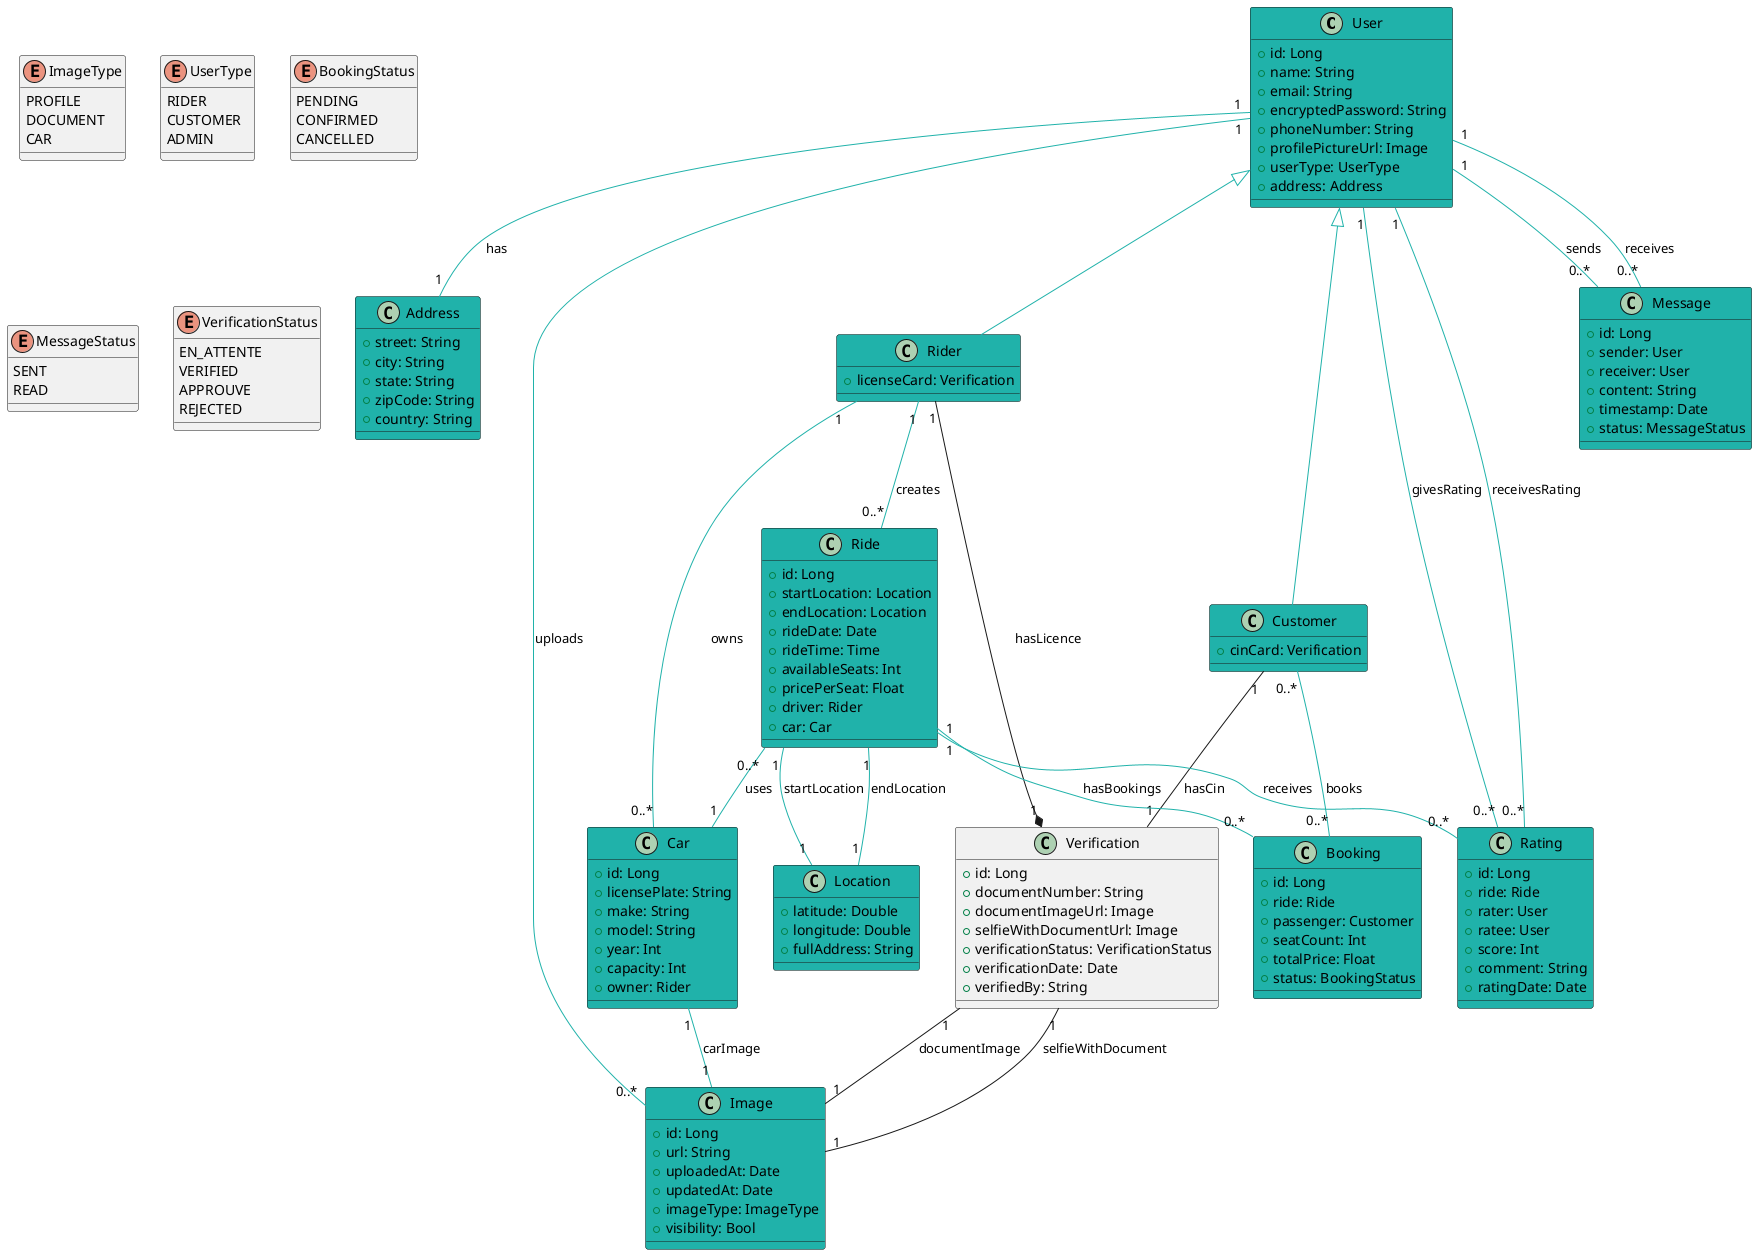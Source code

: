 @startuml
class User #LightSeaGreen {
  +id: Long
  +name: String
  +email: String
  +encryptedPassword: String
  +phoneNumber: String
  +profilePictureUrl: Image
  +userType: UserType
  +address: Address
}

class Address #LightSeaGreen {
  +street: String
  +city: String
  +state: String
  +zipCode: String
  +country: String
}

class Location #LightSeaGreen {
  +latitude: Double
  +longitude: Double
  +fullAddress: String
}

class Rider #LightSeaGreen {
  +licenseCard: Verification
}

class Verification {
  +id: Long
  +documentNumber: String
  +documentImageUrl: Image
  +selfieWithDocumentUrl: Image
  +verificationStatus: VerificationStatus
  +verificationDate: Date
  +verifiedBy: String
}

class Customer #LightSeaGreen{
    +cinCard: Verification
}

class Car #LightSeaGreen{
  +id: Long
  +licensePlate: String
  +make: String
  +model: String
  +year: Int
  +capacity: Int
  +owner: Rider
}

class Ride #LightSeaGreen {
  +id: Long
  +startLocation: Location
  +endLocation: Location
  +rideDate: Date
  +rideTime: Time
  +availableSeats: Int
  +pricePerSeat: Float
  +driver: Rider
  +car: Car
}

class Booking #LightSeaGreen {
  +id: Long
  +ride: Ride
  +passenger: Customer
  +seatCount: Int
  +totalPrice: Float
  +status: BookingStatus
}

class Rating #LightSeaGreen {
  +id: Long
  +ride: Ride
  +rater: User
  +ratee: User
  +score: Int
  +comment: String
  +ratingDate: Date
}

class Message #LightSeaGreen {
  +id: Long
  +sender: User
  +receiver: User
  +content: String
  +timestamp: Date
  +status: MessageStatus
}

class Image #LightSeaGreen {
  +id: Long
  +url: String
  +uploadedAt: Date
  +updatedAt: Date
  +imageType: ImageType
  +visibility: Bool
}

enum ImageType {
  PROFILE
  DOCUMENT
  CAR
}

enum UserType {
  RIDER
  CUSTOMER
  ADMIN
}

enum BookingStatus {
  PENDING
  CONFIRMED
  CANCELLED
}

enum MessageStatus {
  SENT
  READ
}

' Waiting for verification (initial state)
' Good detection by AI (automated status)
' Final approval by support team
' Rejected by support team or failed AI verification

enum VerificationStatus {
  EN_ATTENTE
  VERIFIED
  APPROUVE
  REJECTED
}

' Relationships
Customer "1" -- "1" Verification: hasCin
Rider "1" --* "1" Verification : hasLicence
User "1" -- "1" Address #LightSeaGreen: has

User "1" -- "0..*" Image #LightSeaGreen : uploads
Car "1" -- "1" Image #LightSeaGreen : carImage
Verification "1" -- "1" Image: documentImage
Verification "1" -- "1" Image: selfieWithDocument

User <|-- Rider #LightSeaGreen
User <|-- Customer #LightSeaGreen
Rider "1" -- "0..*" Car #LightSeaGreen : owns
Rider "1" -- "0..*" Ride #LightSeaGreen : creates 
Ride "0..*" -- "1" Car #LightSeaGreen : uses
Ride "1" -- "0..*" Booking #LightSeaGreen : hasBookings
Customer "0..*" -- "0..*" Booking #LightSeaGreen : books
Ride "1" -- "0..*" Rating #LightSeaGreen : receives
User "1" -- "0..*" Rating #LightSeaGreen : givesRating
User "1" -- "0..*" Rating #LightSeaGreen : receivesRating
User "1" -- "0..*" Message #LightSeaGreen : sends
User "1" -- "0..*" Message #LightSeaGreen : receives
Ride "1" -- "1" Location #LightSeaGreen : startLocation
Ride "1" -- "1" Location #LightSeaGreen : endLocation
@enduml
